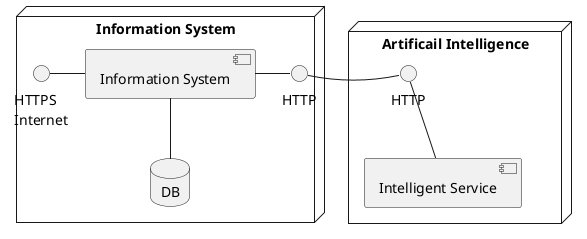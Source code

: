 @startuml

node "Information System" {
interface "HTTPS\nInternet" as Web
interface HTTP as is_http
[Information System] as IS
database DB as DB

IS -left- Web
IS -- DB
IS -right- is_http
}

node "Artificail Intelligence" {
interface HTTP as ai_http
[Intelligent Service] as service

ai_http -down- service
}

is_http -right- ai_http

@enduml